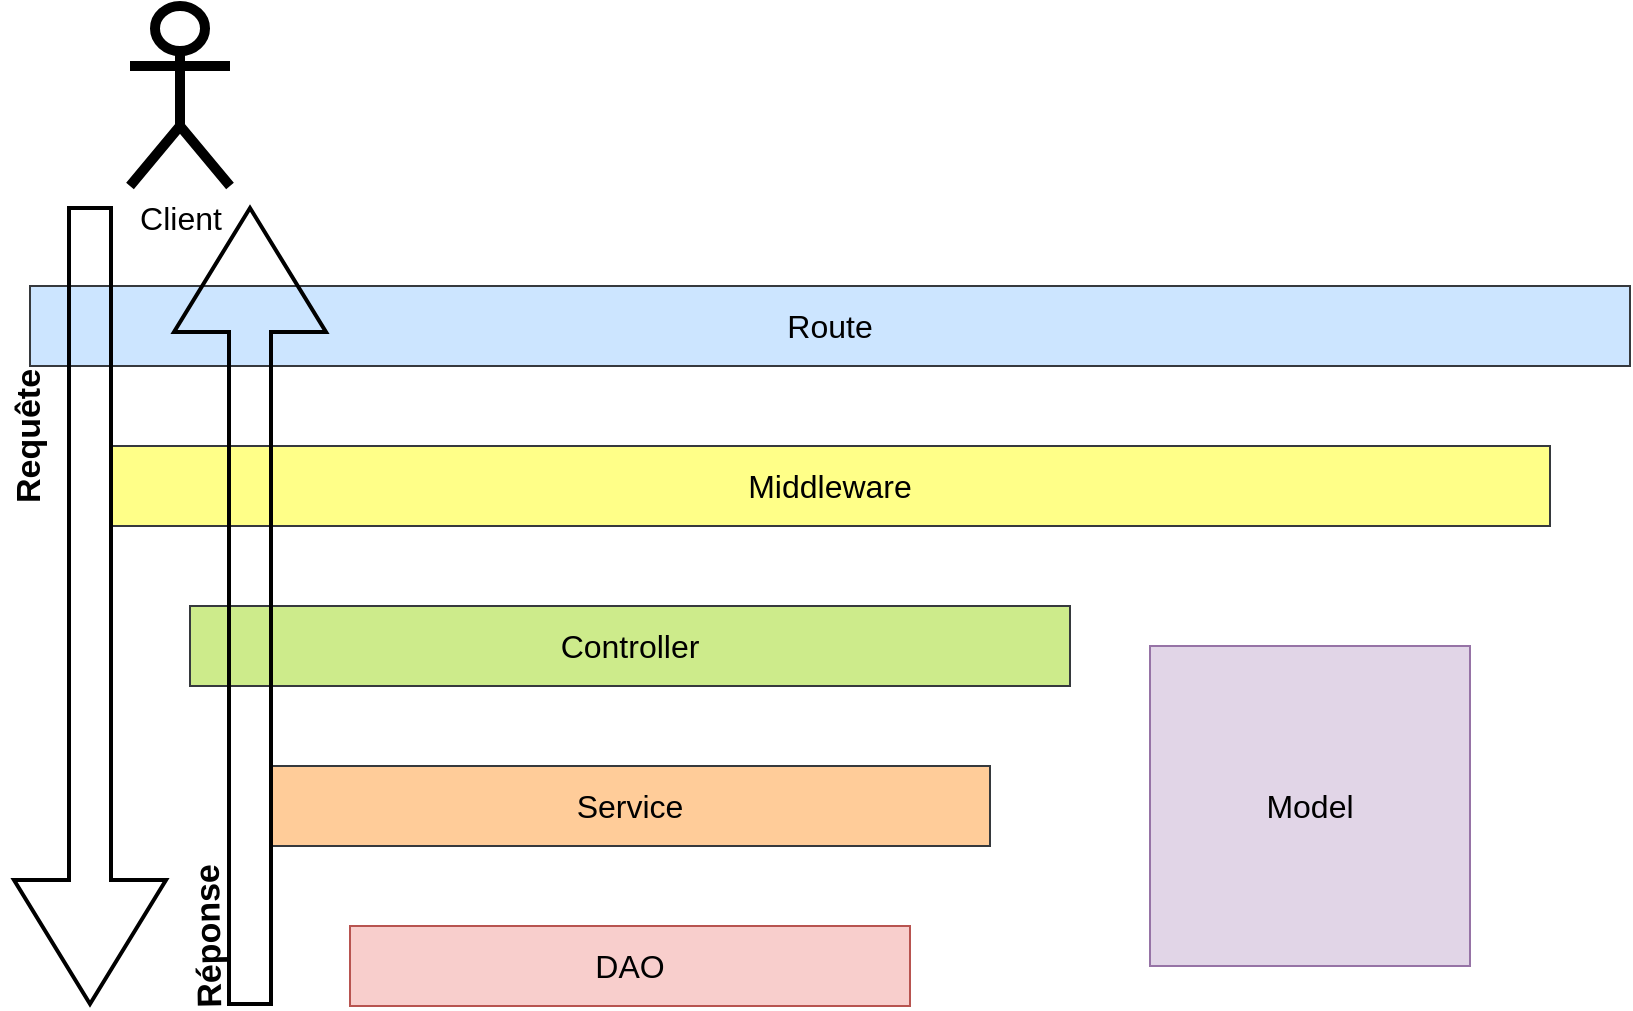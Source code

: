 <mxfile version="21.2.4" type="device">
  <diagram name="Page-1" id="b3_rmUjKcA8r_ARUdAtH">
    <mxGraphModel dx="1674" dy="1991" grid="1" gridSize="10" guides="1" tooltips="1" connect="1" arrows="1" fold="1" page="1" pageScale="1" pageWidth="827" pageHeight="1169" math="0" shadow="0">
      <root>
        <mxCell id="0" />
        <mxCell id="1" parent="0" />
        <mxCell id="0fuMdFuiWBrqTVu0z_TD-2" value="Route" style="rounded=0;whiteSpace=wrap;html=1;fillColor=#cce5ff;strokeColor=#36393d;fontSize=16;" vertex="1" parent="1">
          <mxGeometry x="80" y="120" width="800" height="40" as="geometry" />
        </mxCell>
        <mxCell id="0fuMdFuiWBrqTVu0z_TD-3" value="Middleware" style="rounded=0;whiteSpace=wrap;html=1;fillColor=#ffff88;strokeColor=#36393d;fontSize=16;" vertex="1" parent="1">
          <mxGeometry x="120" y="200" width="720" height="40" as="geometry" />
        </mxCell>
        <mxCell id="0fuMdFuiWBrqTVu0z_TD-4" value="&lt;font style=&quot;font-size: 16px;&quot;&gt;Controller&lt;/font&gt;" style="rounded=0;whiteSpace=wrap;html=1;fillColor=#cdeb8b;strokeColor=#36393d;" vertex="1" parent="1">
          <mxGeometry x="160" y="280" width="440" height="40" as="geometry" />
        </mxCell>
        <mxCell id="0fuMdFuiWBrqTVu0z_TD-5" value="&lt;font style=&quot;font-size: 16px;&quot;&gt;Service&lt;/font&gt;" style="rounded=0;whiteSpace=wrap;html=1;fillColor=#ffcc99;strokeColor=#36393d;" vertex="1" parent="1">
          <mxGeometry x="200" y="360" width="360" height="40" as="geometry" />
        </mxCell>
        <mxCell id="0fuMdFuiWBrqTVu0z_TD-6" value="&lt;font style=&quot;font-size: 16px;&quot;&gt;DAO&lt;/font&gt;" style="rounded=0;whiteSpace=wrap;html=1;fillColor=#f8cecc;strokeColor=#b85450;" vertex="1" parent="1">
          <mxGeometry x="240" y="440" width="280" height="40" as="geometry" />
        </mxCell>
        <mxCell id="0fuMdFuiWBrqTVu0z_TD-8" value="&lt;font style=&quot;font-size: 16px;&quot;&gt;Model&lt;/font&gt;" style="whiteSpace=wrap;html=1;aspect=fixed;fillColor=#e1d5e7;strokeColor=#9673a6;" vertex="1" parent="1">
          <mxGeometry x="640" y="300" width="160" height="160" as="geometry" />
        </mxCell>
        <mxCell id="0fuMdFuiWBrqTVu0z_TD-9" value="" style="shape=flexArrow;endArrow=classic;html=1;rounded=0;strokeWidth=2;endWidth=53;endSize=20;width=20;" edge="1" parent="1">
          <mxGeometry width="50" height="50" relative="1" as="geometry">
            <mxPoint x="110" y="80" as="sourcePoint" />
            <mxPoint x="110" y="480" as="targetPoint" />
            <Array as="points" />
          </mxGeometry>
        </mxCell>
        <mxCell id="0fuMdFuiWBrqTVu0z_TD-12" value="Requête " style="text;html=1;strokeColor=none;fillColor=none;align=center;verticalAlign=middle;whiteSpace=wrap;rounded=0;fontSize=17;fontStyle=1;rotation=-90;" vertex="1" parent="1">
          <mxGeometry x="50" y="180" width="60" height="30" as="geometry" />
        </mxCell>
        <mxCell id="0fuMdFuiWBrqTVu0z_TD-13" value="" style="shape=flexArrow;endArrow=classic;html=1;rounded=0;strokeWidth=2;endWidth=53;endSize=20;width=20;" edge="1" parent="1">
          <mxGeometry width="50" height="50" relative="1" as="geometry">
            <mxPoint x="190" y="480" as="sourcePoint" />
            <mxPoint x="190" y="80" as="targetPoint" />
            <Array as="points" />
          </mxGeometry>
        </mxCell>
        <mxCell id="0fuMdFuiWBrqTVu0z_TD-14" value="Réponse" style="text;html=1;strokeColor=none;fillColor=none;align=center;verticalAlign=middle;whiteSpace=wrap;rounded=0;fontSize=17;fontStyle=1;rotation=-91;" vertex="1" parent="1">
          <mxGeometry x="140" y="430" width="60" height="30" as="geometry" />
        </mxCell>
        <mxCell id="0fuMdFuiWBrqTVu0z_TD-15" value="&lt;font style=&quot;font-size: 16px;&quot;&gt;Client&lt;/font&gt;" style="shape=umlActor;verticalLabelPosition=bottom;verticalAlign=top;html=1;outlineConnect=0;fontStyle=0;strokeWidth=5;" vertex="1" parent="1">
          <mxGeometry x="130" y="-20" width="50" height="90" as="geometry" />
        </mxCell>
      </root>
    </mxGraphModel>
  </diagram>
</mxfile>
